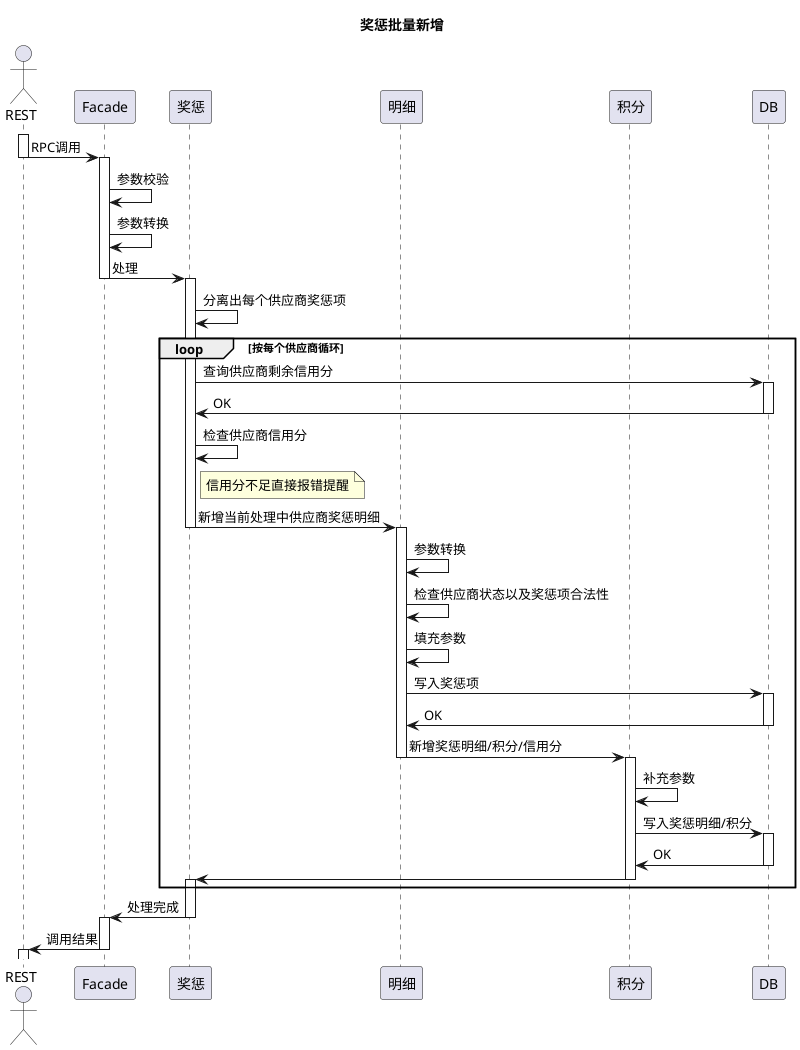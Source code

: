 @startuml

title 奖惩批量新增

actor REST
participant Facade
participant 奖惩 as RP
participant 明细 as detail
participant 积分 as score
participant DB

activate REST
REST -> Facade: RPC调用
deactivate REST

activate Facade
Facade -> Facade: 参数校验
Facade -> Facade: 参数转换
Facade -> RP: 处理
deactivate Facade

activate RP
RP -> RP: 分离出每个供应商奖惩项

loop 按每个供应商循环
RP -> DB: 查询供应商剩余信用分
activate DB
DB -> RP: OK
deactivate DB

RP -> RP: 检查供应商信用分
note right of RP: 信用分不足直接报错提醒
RP -> detail: 新增当前处理中供应商奖惩明细
deactivate RP

activate detail
detail -> detail: 参数转换
detail -> detail: 检查供应商状态以及奖惩项合法性
detail -> detail: 填充参数
detail -> DB: 写入奖惩项
activate DB
DB -> detail: OK
deactivate DB
detail -> score: 新增奖惩明细/积分/信用分
deactivate detail

activate score
score -> score: 补充参数
score -> DB: 写入奖惩明细/积分
activate DB
DB -> score: OK
deactivate DB
score -> RP
deactivate score
activate RP
end

RP -> Facade: 处理完成
deactivate RP

activate Facade
Facade -> REST: 调用结果
deactivate Facade

activate REST

@enduml